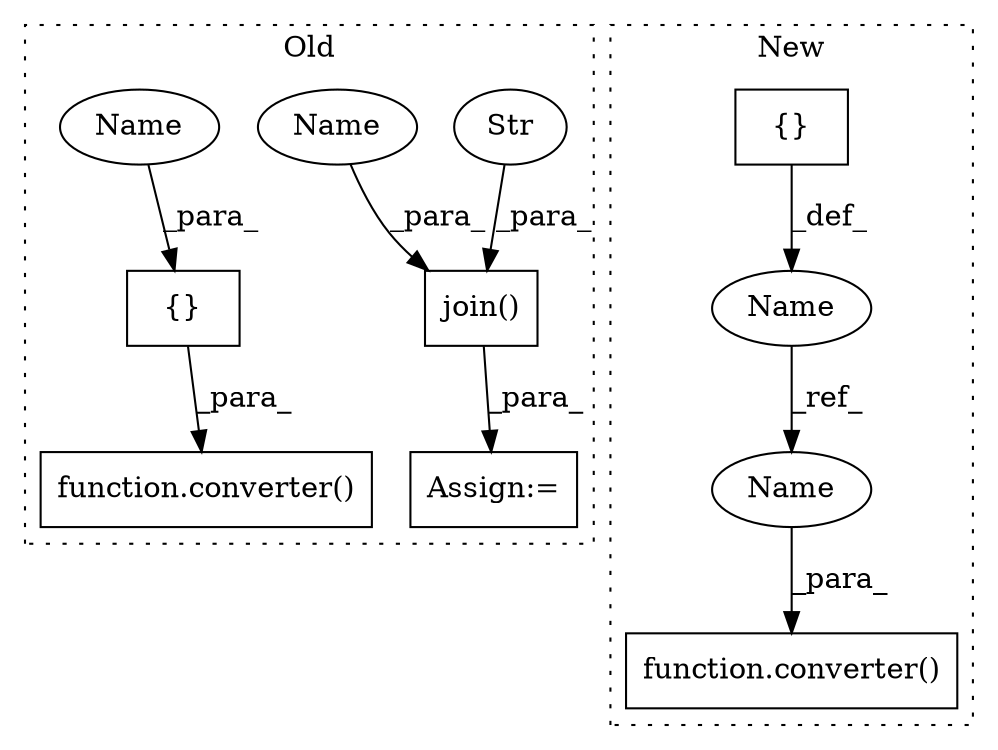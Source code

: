 digraph G {
subgraph cluster0 {
1 [label="join()" a="75" s="1457,1550" l="22,7" shape="box"];
4 [label="{}" a="59" s="1430,1438" l="1,0" shape="box"];
6 [label="Str" a="66" s="1496" l="54" shape="ellipse"];
7 [label="function.converter()" a="75" s="2217,2232" l="10,1" shape="box"];
8 [label="Assign:=" a="68" s="1454" l="3" shape="box"];
10 [label="Name" a="87" s="1479" l="7" shape="ellipse"];
11 [label="Name" a="87" s="1431" l="7" shape="ellipse"];
label = "Old";
style="dotted";
}
subgraph cluster1 {
2 [label="function.converter()" a="75" s="1901,1917" l="10,1" shape="box"];
3 [label="Name" a="87" s="1237" l="6" shape="ellipse"];
5 [label="{}" a="59" s="1246,1268" l="1,0" shape="box"];
9 [label="Name" a="87" s="1911" l="6" shape="ellipse"];
label = "New";
style="dotted";
}
1 -> 8 [label="_para_"];
3 -> 9 [label="_ref_"];
4 -> 7 [label="_para_"];
5 -> 3 [label="_def_"];
6 -> 1 [label="_para_"];
9 -> 2 [label="_para_"];
10 -> 1 [label="_para_"];
11 -> 4 [label="_para_"];
}